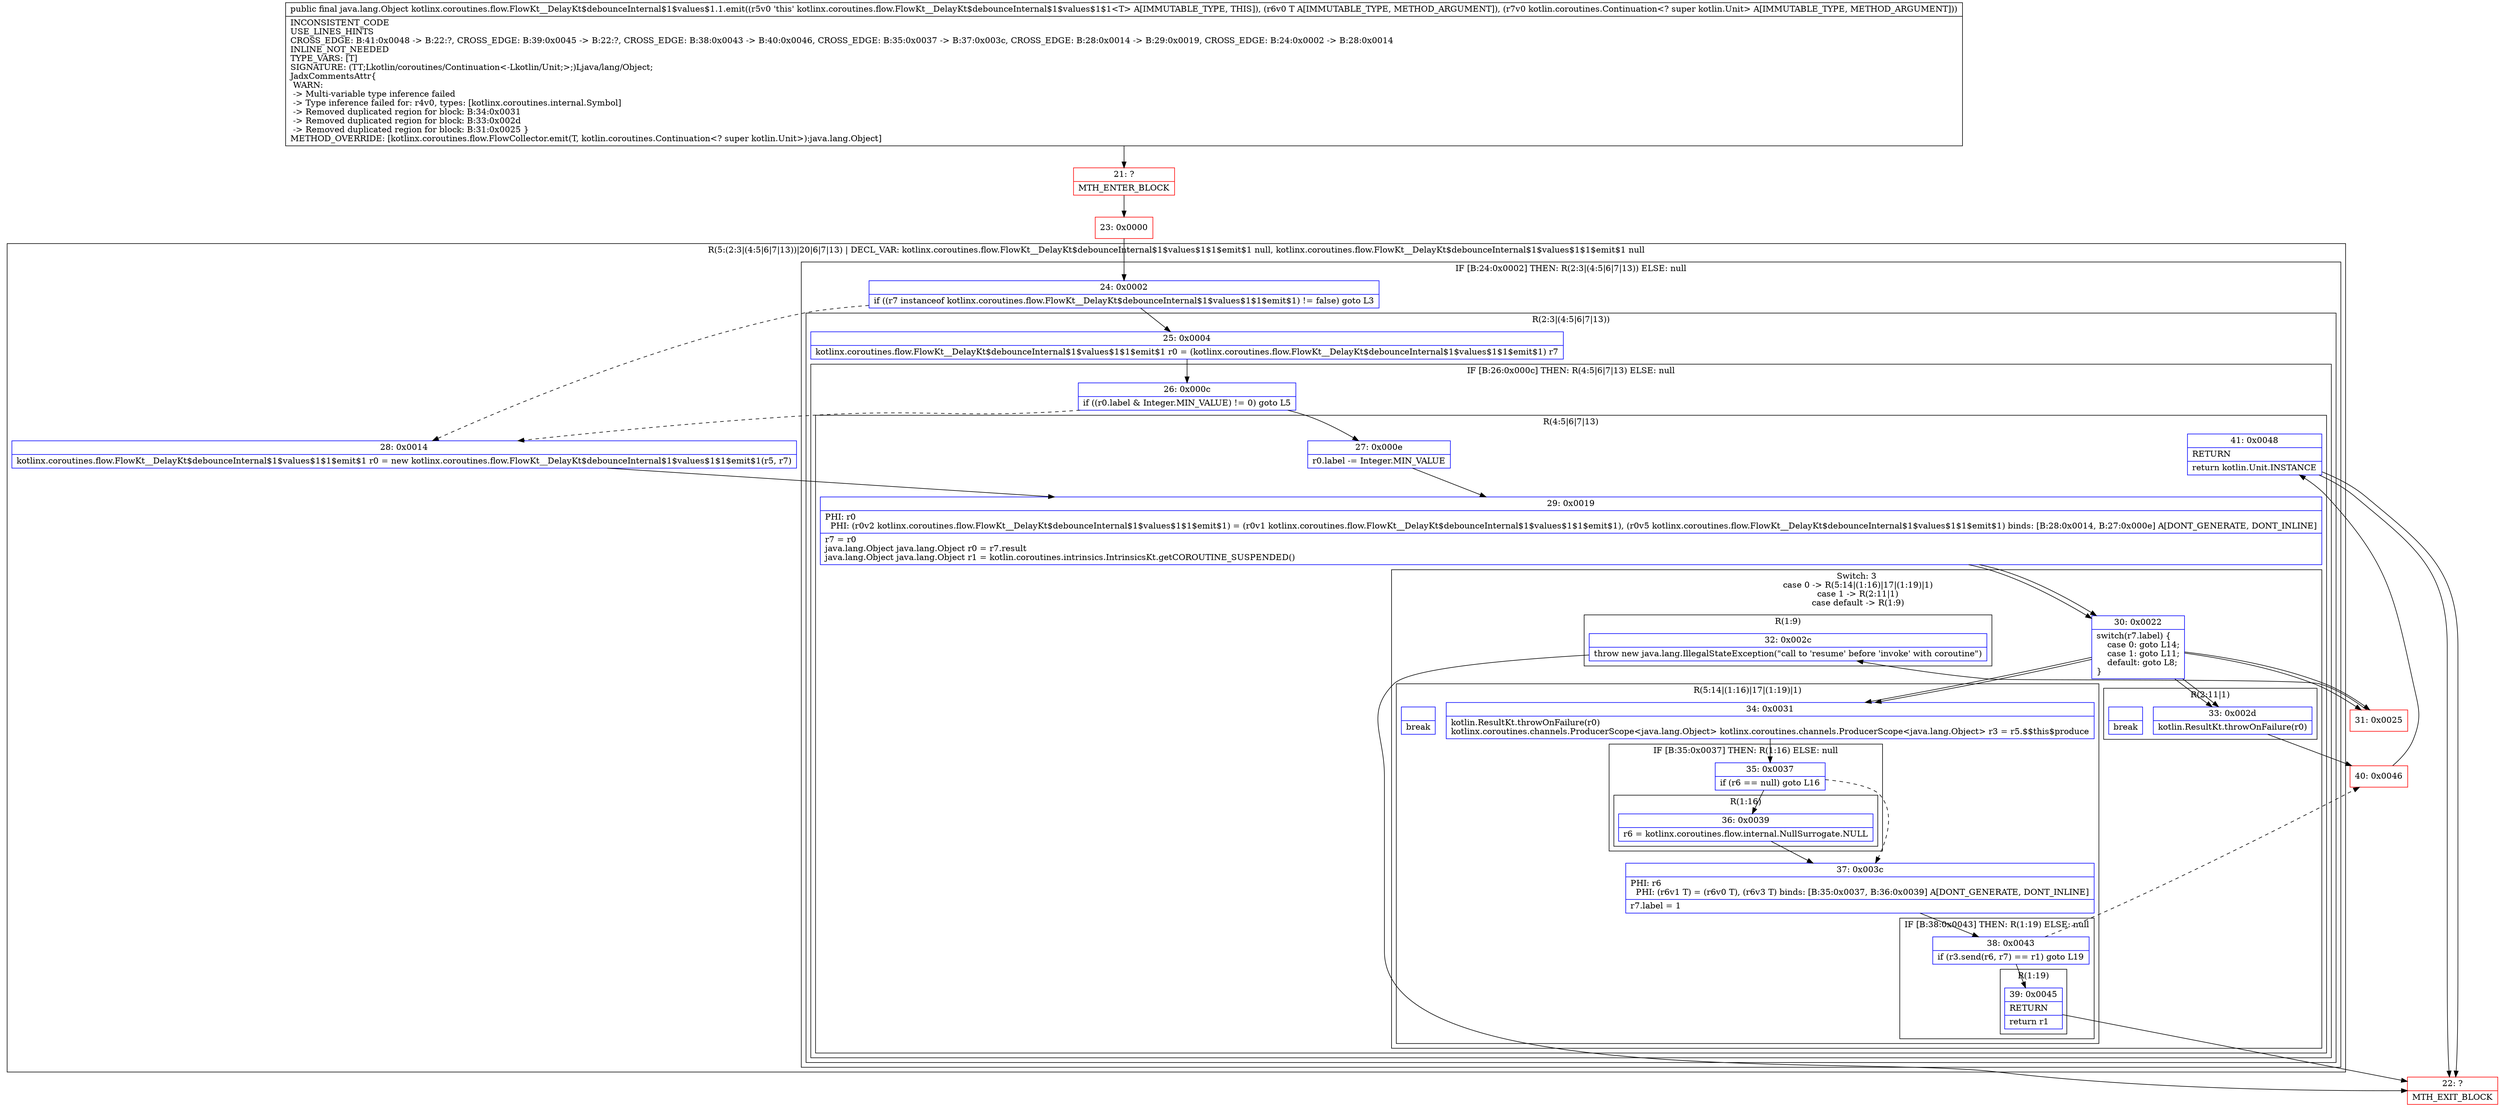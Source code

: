 digraph "CFG forkotlinx.coroutines.flow.FlowKt__DelayKt$debounceInternal$1$values$1.1.emit(Ljava\/lang\/Object;Lkotlin\/coroutines\/Continuation;)Ljava\/lang\/Object;" {
subgraph cluster_Region_1975690815 {
label = "R(5:(2:3|(4:5|6|7|13))|20|6|7|13) | DECL_VAR: kotlinx.coroutines.flow.FlowKt__DelayKt$debounceInternal$1$values$1$1$emit$1 null, kotlinx.coroutines.flow.FlowKt__DelayKt$debounceInternal$1$values$1$1$emit$1 null\l";
node [shape=record,color=blue];
subgraph cluster_IfRegion_1450600416 {
label = "IF [B:24:0x0002] THEN: R(2:3|(4:5|6|7|13)) ELSE: null";
node [shape=record,color=blue];
Node_24 [shape=record,label="{24\:\ 0x0002|if ((r7 instanceof kotlinx.coroutines.flow.FlowKt__DelayKt$debounceInternal$1$values$1$1$emit$1) != false) goto L3\l}"];
subgraph cluster_Region_537123714 {
label = "R(2:3|(4:5|6|7|13))";
node [shape=record,color=blue];
Node_25 [shape=record,label="{25\:\ 0x0004|kotlinx.coroutines.flow.FlowKt__DelayKt$debounceInternal$1$values$1$1$emit$1 r0 = (kotlinx.coroutines.flow.FlowKt__DelayKt$debounceInternal$1$values$1$1$emit$1) r7\l}"];
subgraph cluster_IfRegion_748192058 {
label = "IF [B:26:0x000c] THEN: R(4:5|6|7|13) ELSE: null";
node [shape=record,color=blue];
Node_26 [shape=record,label="{26\:\ 0x000c|if ((r0.label & Integer.MIN_VALUE) != 0) goto L5\l}"];
subgraph cluster_Region_647519673 {
label = "R(4:5|6|7|13)";
node [shape=record,color=blue];
Node_27 [shape=record,label="{27\:\ 0x000e|r0.label \-= Integer.MIN_VALUE\l}"];
Node_29 [shape=record,label="{29\:\ 0x0019|PHI: r0 \l  PHI: (r0v2 kotlinx.coroutines.flow.FlowKt__DelayKt$debounceInternal$1$values$1$1$emit$1) = (r0v1 kotlinx.coroutines.flow.FlowKt__DelayKt$debounceInternal$1$values$1$1$emit$1), (r0v5 kotlinx.coroutines.flow.FlowKt__DelayKt$debounceInternal$1$values$1$1$emit$1) binds: [B:28:0x0014, B:27:0x000e] A[DONT_GENERATE, DONT_INLINE]\l|r7 = r0\ljava.lang.Object java.lang.Object r0 = r7.result\ljava.lang.Object java.lang.Object r1 = kotlin.coroutines.intrinsics.IntrinsicsKt.getCOROUTINE_SUSPENDED()\l}"];
subgraph cluster_SwitchRegion_1341541991 {
label = "Switch: 3
 case 0 -> R(5:14|(1:16)|17|(1:19)|1)
 case 1 -> R(2:11|1)
 case default -> R(1:9)";
node [shape=record,color=blue];
Node_30 [shape=record,label="{30\:\ 0x0022|switch(r7.label) \{\l    case 0: goto L14;\l    case 1: goto L11;\l    default: goto L8;\l\}\l}"];
subgraph cluster_Region_795212536 {
label = "R(5:14|(1:16)|17|(1:19)|1)";
node [shape=record,color=blue];
Node_34 [shape=record,label="{34\:\ 0x0031|kotlin.ResultKt.throwOnFailure(r0)\lkotlinx.coroutines.channels.ProducerScope\<java.lang.Object\> kotlinx.coroutines.channels.ProducerScope\<java.lang.Object\> r3 = r5.$$this$produce\l}"];
subgraph cluster_IfRegion_924010220 {
label = "IF [B:35:0x0037] THEN: R(1:16) ELSE: null";
node [shape=record,color=blue];
Node_35 [shape=record,label="{35\:\ 0x0037|if (r6 == null) goto L16\l}"];
subgraph cluster_Region_1495918133 {
label = "R(1:16)";
node [shape=record,color=blue];
Node_36 [shape=record,label="{36\:\ 0x0039|r6 = kotlinx.coroutines.flow.internal.NullSurrogate.NULL\l}"];
}
}
Node_37 [shape=record,label="{37\:\ 0x003c|PHI: r6 \l  PHI: (r6v1 T) = (r6v0 T), (r6v3 T) binds: [B:35:0x0037, B:36:0x0039] A[DONT_GENERATE, DONT_INLINE]\l|r7.label = 1\l}"];
subgraph cluster_IfRegion_285539165 {
label = "IF [B:38:0x0043] THEN: R(1:19) ELSE: null";
node [shape=record,color=blue];
Node_38 [shape=record,label="{38\:\ 0x0043|if (r3.send(r6, r7) == r1) goto L19\l}"];
subgraph cluster_Region_148860221 {
label = "R(1:19)";
node [shape=record,color=blue];
Node_39 [shape=record,label="{39\:\ 0x0045|RETURN\l|return r1\l}"];
}
}
Node_InsnContainer_1007014807 [shape=record,label="{|break\l}"];
}
subgraph cluster_Region_149808354 {
label = "R(2:11|1)";
node [shape=record,color=blue];
Node_33 [shape=record,label="{33\:\ 0x002d|kotlin.ResultKt.throwOnFailure(r0)\l}"];
Node_InsnContainer_1425802364 [shape=record,label="{|break\l}"];
}
subgraph cluster_Region_2037718057 {
label = "R(1:9)";
node [shape=record,color=blue];
Node_32 [shape=record,label="{32\:\ 0x002c|throw new java.lang.IllegalStateException(\"call to 'resume' before 'invoke' with coroutine\")\l}"];
}
}
Node_41 [shape=record,label="{41\:\ 0x0048|RETURN\l|return kotlin.Unit.INSTANCE\l}"];
}
}
}
}
Node_28 [shape=record,label="{28\:\ 0x0014|kotlinx.coroutines.flow.FlowKt__DelayKt$debounceInternal$1$values$1$1$emit$1 r0 = new kotlinx.coroutines.flow.FlowKt__DelayKt$debounceInternal$1$values$1$1$emit$1(r5, r7)\l}"];
Node_29 [shape=record,label="{29\:\ 0x0019|PHI: r0 \l  PHI: (r0v2 kotlinx.coroutines.flow.FlowKt__DelayKt$debounceInternal$1$values$1$1$emit$1) = (r0v1 kotlinx.coroutines.flow.FlowKt__DelayKt$debounceInternal$1$values$1$1$emit$1), (r0v5 kotlinx.coroutines.flow.FlowKt__DelayKt$debounceInternal$1$values$1$1$emit$1) binds: [B:28:0x0014, B:27:0x000e] A[DONT_GENERATE, DONT_INLINE]\l|r7 = r0\ljava.lang.Object java.lang.Object r0 = r7.result\ljava.lang.Object java.lang.Object r1 = kotlin.coroutines.intrinsics.IntrinsicsKt.getCOROUTINE_SUSPENDED()\l}"];
subgraph cluster_SwitchRegion_1964317009 {
label = "Switch: 0";
node [shape=record,color=blue];
Node_30 [shape=record,label="{30\:\ 0x0022|switch(r7.label) \{\l    case 0: goto L14;\l    case 1: goto L11;\l    default: goto L8;\l\}\l}"];
}
Node_41 [shape=record,label="{41\:\ 0x0048|RETURN\l|return kotlin.Unit.INSTANCE\l}"];
}
Node_21 [shape=record,color=red,label="{21\:\ ?|MTH_ENTER_BLOCK\l}"];
Node_23 [shape=record,color=red,label="{23\:\ 0x0000}"];
Node_31 [shape=record,color=red,label="{31\:\ 0x0025}"];
Node_22 [shape=record,color=red,label="{22\:\ ?|MTH_EXIT_BLOCK\l}"];
Node_40 [shape=record,color=red,label="{40\:\ 0x0046}"];
MethodNode[shape=record,label="{public final java.lang.Object kotlinx.coroutines.flow.FlowKt__DelayKt$debounceInternal$1$values$1.1.emit((r5v0 'this' kotlinx.coroutines.flow.FlowKt__DelayKt$debounceInternal$1$values$1$1\<T\> A[IMMUTABLE_TYPE, THIS]), (r6v0 T A[IMMUTABLE_TYPE, METHOD_ARGUMENT]), (r7v0 kotlin.coroutines.Continuation\<? super kotlin.Unit\> A[IMMUTABLE_TYPE, METHOD_ARGUMENT]))  | INCONSISTENT_CODE\lUSE_LINES_HINTS\lCROSS_EDGE: B:41:0x0048 \-\> B:22:?, CROSS_EDGE: B:39:0x0045 \-\> B:22:?, CROSS_EDGE: B:38:0x0043 \-\> B:40:0x0046, CROSS_EDGE: B:35:0x0037 \-\> B:37:0x003c, CROSS_EDGE: B:28:0x0014 \-\> B:29:0x0019, CROSS_EDGE: B:24:0x0002 \-\> B:28:0x0014\lINLINE_NOT_NEEDED\lTYPE_VARS: [T]\lSIGNATURE: (TT;Lkotlin\/coroutines\/Continuation\<\-Lkotlin\/Unit;\>;)Ljava\/lang\/Object;\lJadxCommentsAttr\{\l WARN: \l \-\> Multi\-variable type inference failed\l \-\> Type inference failed for: r4v0, types: [kotlinx.coroutines.internal.Symbol]\l \-\> Removed duplicated region for block: B:34:0x0031 \l \-\> Removed duplicated region for block: B:33:0x002d \l \-\> Removed duplicated region for block: B:31:0x0025 \}\lMETHOD_OVERRIDE: [kotlinx.coroutines.flow.FlowCollector.emit(T, kotlin.coroutines.Continuation\<? super kotlin.Unit\>):java.lang.Object]\l}"];
MethodNode -> Node_21;Node_24 -> Node_25;
Node_24 -> Node_28[style=dashed];
Node_25 -> Node_26;
Node_26 -> Node_27;
Node_26 -> Node_28[style=dashed];
Node_27 -> Node_29;
Node_29 -> Node_30;
Node_30 -> Node_31;
Node_30 -> Node_33;
Node_30 -> Node_34;
Node_34 -> Node_35;
Node_35 -> Node_36;
Node_35 -> Node_37[style=dashed];
Node_36 -> Node_37;
Node_37 -> Node_38;
Node_38 -> Node_39;
Node_38 -> Node_40[style=dashed];
Node_39 -> Node_22;
Node_33 -> Node_40;
Node_32 -> Node_22;
Node_41 -> Node_22;
Node_28 -> Node_29;
Node_29 -> Node_30;
Node_30 -> Node_31;
Node_30 -> Node_33;
Node_30 -> Node_34;
Node_41 -> Node_22;
Node_21 -> Node_23;
Node_23 -> Node_24;
Node_31 -> Node_32;
Node_40 -> Node_41;
}

